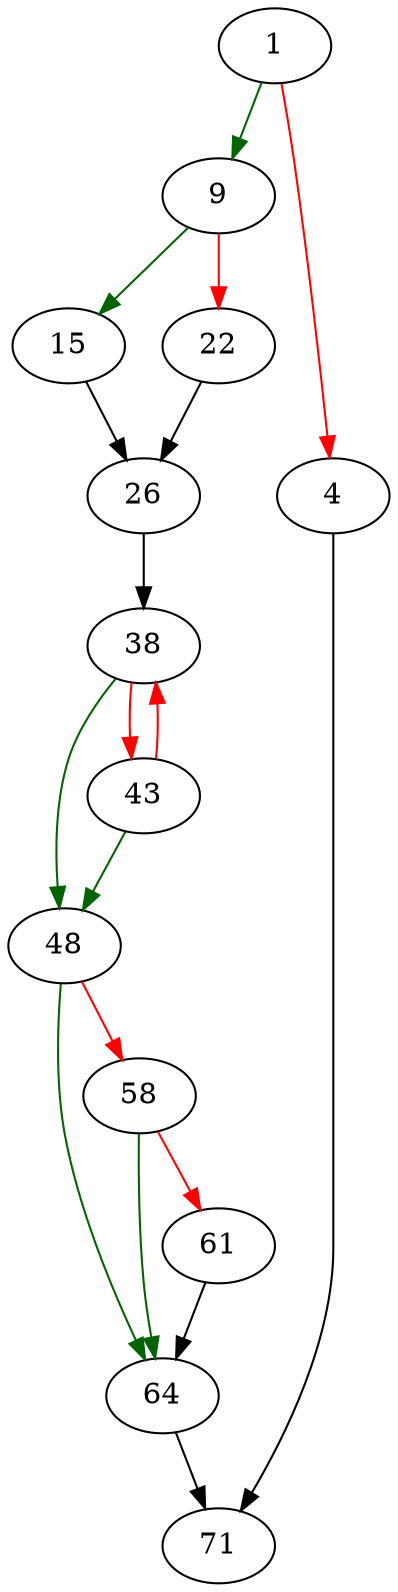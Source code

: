 strict digraph "usage" {
	// Node definitions.
	1 [entry=true];
	9;
	4;
	71;
	15;
	22;
	26;
	38;
	48;
	43;
	64;
	58;
	61;

	// Edge definitions.
	1 -> 9 [
		color=darkgreen
		cond=true
	];
	1 -> 4 [
		color=red
		cond=false
	];
	9 -> 15 [
		color=darkgreen
		cond=true
	];
	9 -> 22 [
		color=red
		cond=false
	];
	4 -> 71;
	15 -> 26;
	22 -> 26;
	26 -> 38;
	38 -> 48 [
		color=darkgreen
		cond=true
	];
	38 -> 43 [
		color=red
		cond=false
	];
	48 -> 64 [
		color=darkgreen
		cond=true
	];
	48 -> 58 [
		color=red
		cond=false
	];
	43 -> 38 [
		color=red
		cond=false
	];
	43 -> 48 [
		color=darkgreen
		cond=true
	];
	64 -> 71;
	58 -> 64 [
		color=darkgreen
		cond=true
	];
	58 -> 61 [
		color=red
		cond=false
	];
	61 -> 64;
}